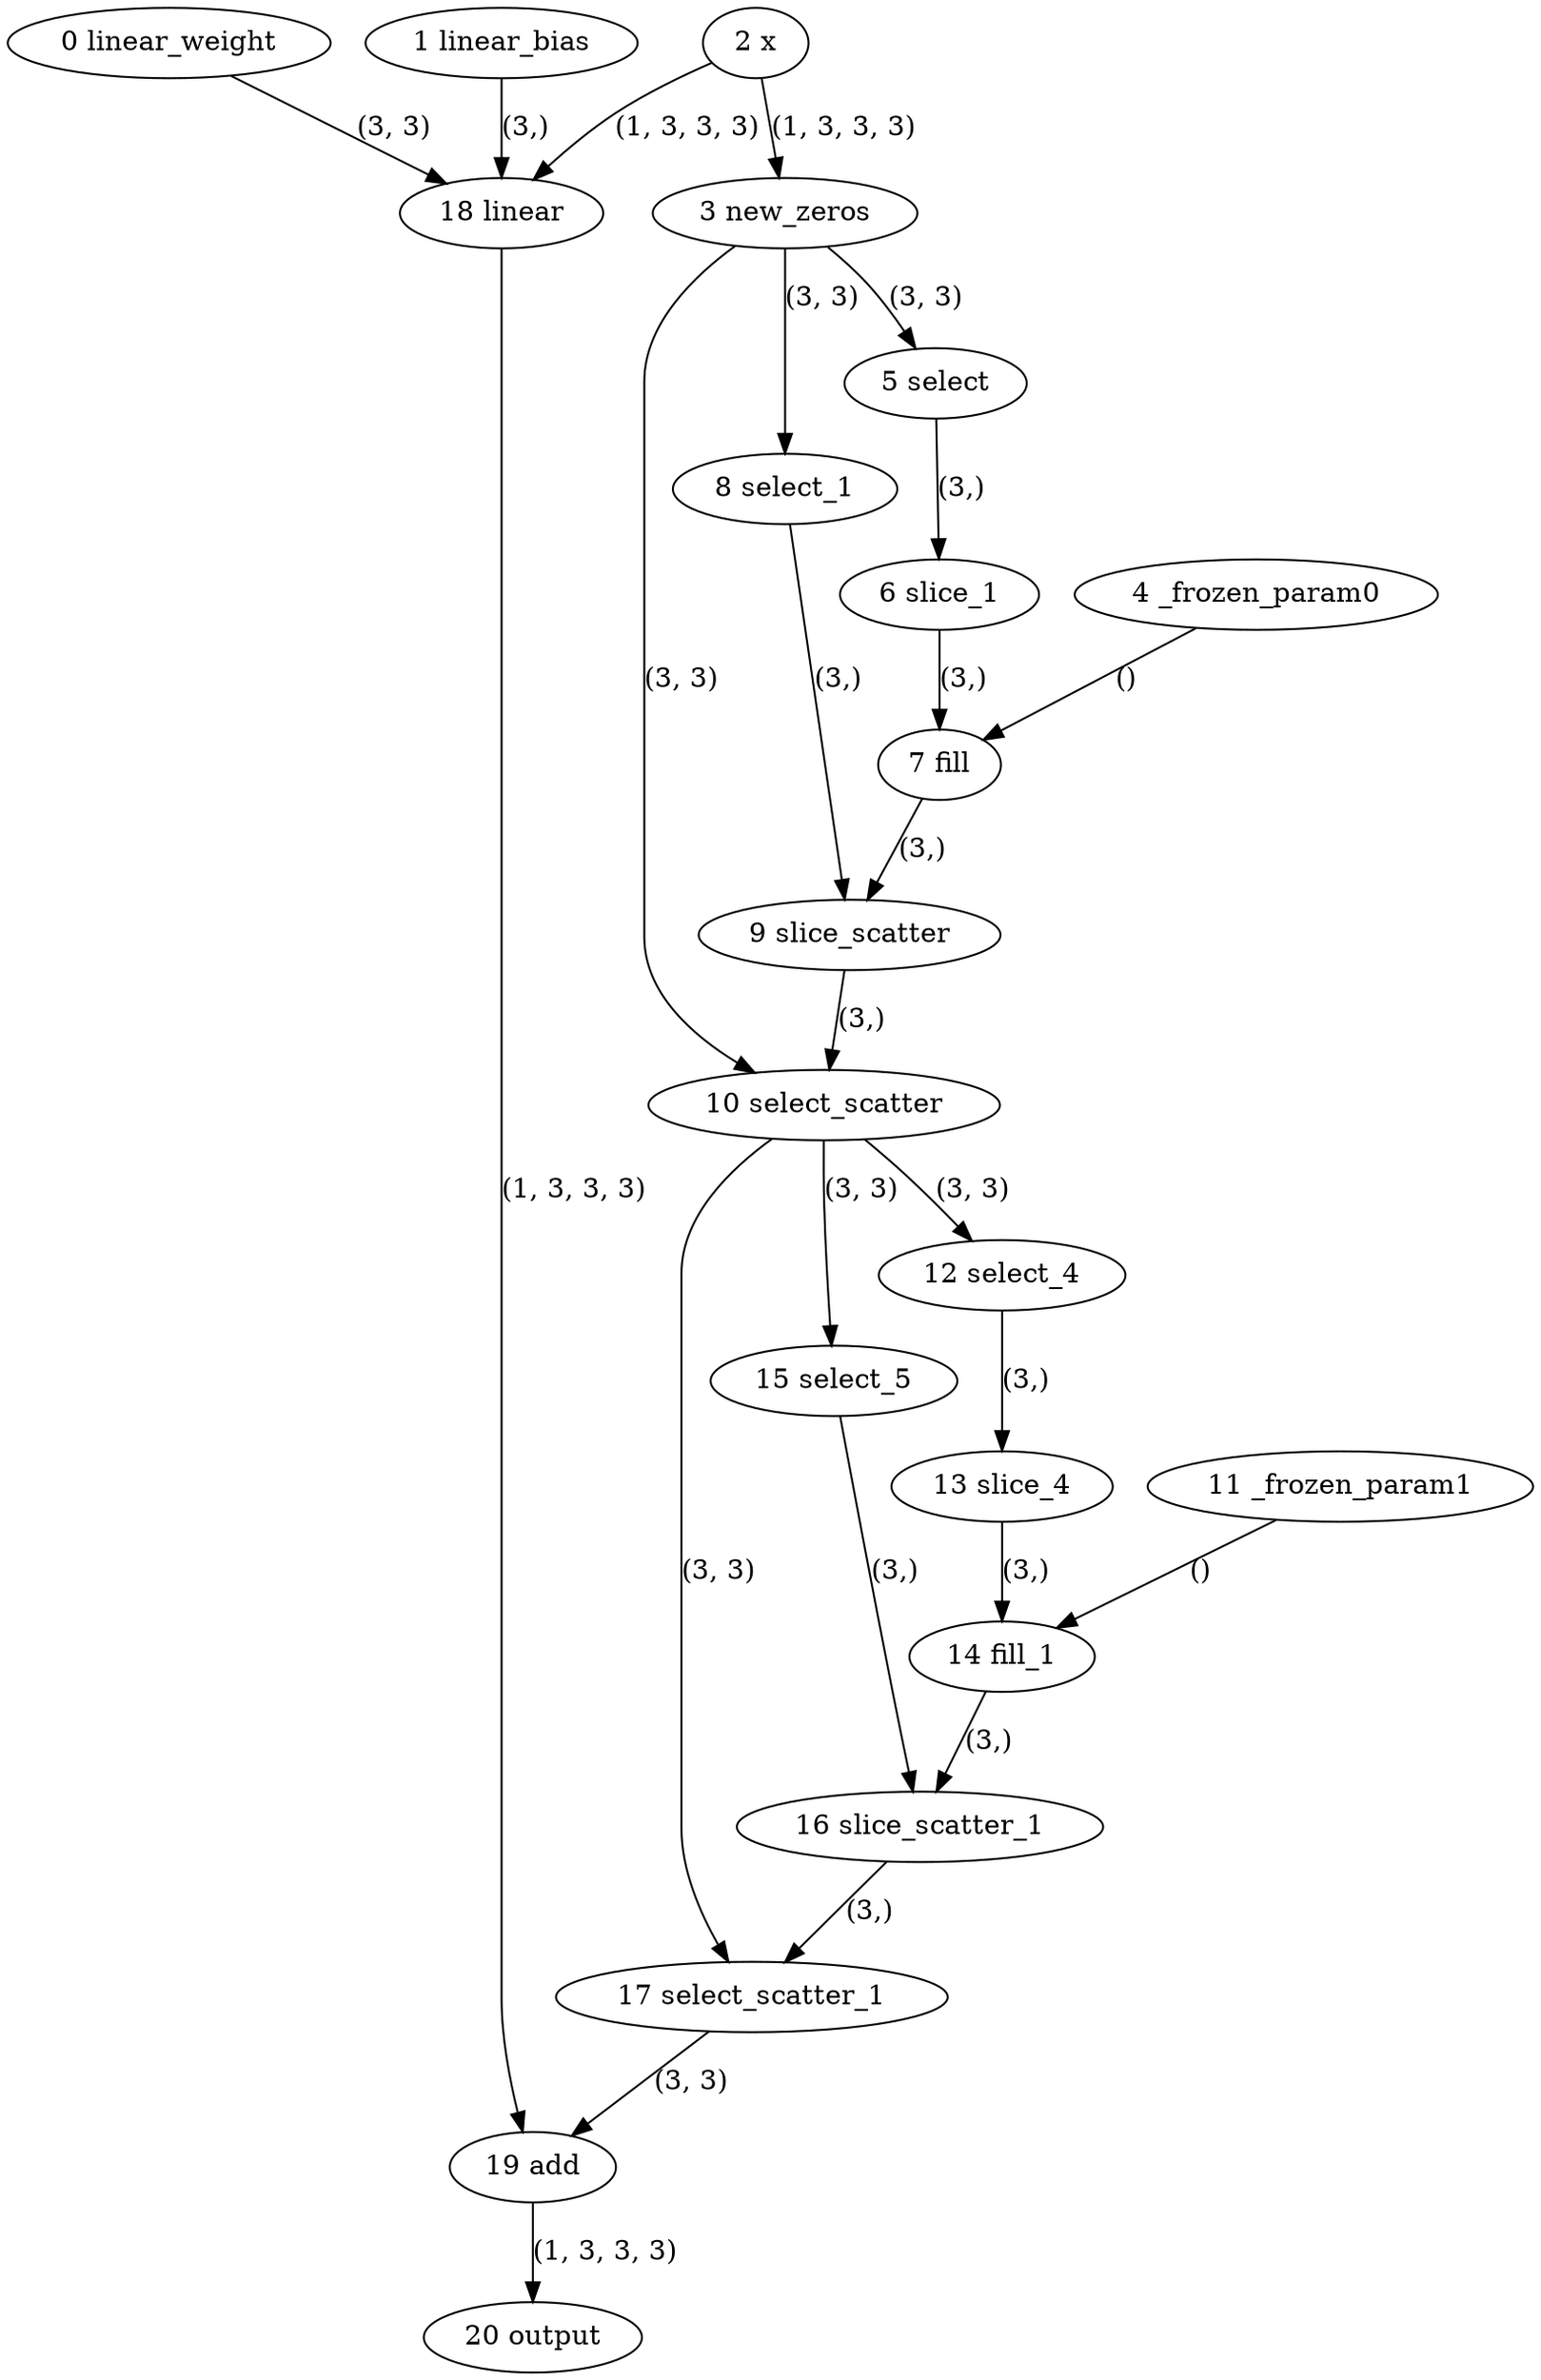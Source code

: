 strict digraph  {
"0 linear_weight" [id=0, type=get_attr];
"1 linear_bias" [id=1, type=get_attr];
"2 x" [id=2, type=input];
"3 new_zeros" [id=3, type=new_zeros];
"4 _frozen_param0" [id=4, type=get_attr];
"5 select" [id=5, type=select];
"6 slice_1" [id=6, type=slice];
"7 fill" [id=7, type=fill];
"8 select_1" [id=8, type=select];
"9 slice_scatter" [id=9, type=slice_scatter];
"10 select_scatter" [id=10, type=select_scatter];
"11 _frozen_param1" [id=11, type=get_attr];
"12 select_4" [id=12, type=select];
"13 slice_4" [id=13, type=slice];
"14 fill_1" [id=14, type=fill];
"15 select_5" [id=15, type=select];
"16 slice_scatter_1" [id=16, type=slice_scatter];
"17 select_scatter_1" [id=17, type=select_scatter];
"18 linear" [id=18, type=linear];
"19 add" [id=19, type=add];
"20 output" [id=20, type=output];
"0 linear_weight" -> "18 linear"  [label="(3, 3)", style=solid];
"1 linear_bias" -> "18 linear"  [label="(3,)", style=solid];
"2 x" -> "3 new_zeros"  [label="(1, 3, 3, 3)", style=solid];
"2 x" -> "18 linear"  [label="(1, 3, 3, 3)", style=solid];
"3 new_zeros" -> "5 select"  [label="(3, 3)", style=solid];
"3 new_zeros" -> "8 select_1"  [label="(3, 3)", style=solid];
"3 new_zeros" -> "10 select_scatter"  [label="(3, 3)", style=solid];
"4 _frozen_param0" -> "7 fill"  [label="()", style=solid];
"5 select" -> "6 slice_1"  [label="(3,)", style=solid];
"6 slice_1" -> "7 fill"  [label="(3,)", style=solid];
"7 fill" -> "9 slice_scatter"  [label="(3,)", style=solid];
"8 select_1" -> "9 slice_scatter"  [label="(3,)", style=solid];
"9 slice_scatter" -> "10 select_scatter"  [label="(3,)", style=solid];
"10 select_scatter" -> "12 select_4"  [label="(3, 3)", style=solid];
"10 select_scatter" -> "15 select_5"  [label="(3, 3)", style=solid];
"10 select_scatter" -> "17 select_scatter_1"  [label="(3, 3)", style=solid];
"11 _frozen_param1" -> "14 fill_1"  [label="()", style=solid];
"12 select_4" -> "13 slice_4"  [label="(3,)", style=solid];
"13 slice_4" -> "14 fill_1"  [label="(3,)", style=solid];
"14 fill_1" -> "16 slice_scatter_1"  [label="(3,)", style=solid];
"15 select_5" -> "16 slice_scatter_1"  [label="(3,)", style=solid];
"16 slice_scatter_1" -> "17 select_scatter_1"  [label="(3,)", style=solid];
"17 select_scatter_1" -> "19 add"  [label="(3, 3)", style=solid];
"18 linear" -> "19 add"  [label="(1, 3, 3, 3)", style=solid];
"19 add" -> "20 output"  [label="(1, 3, 3, 3)", style=solid];
}